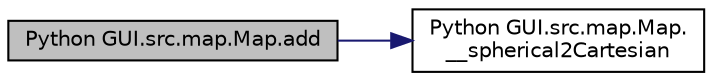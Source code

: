 digraph "Python GUI.src.map.Map.add"
{
  edge [fontname="Helvetica",fontsize="10",labelfontname="Helvetica",labelfontsize="10"];
  node [fontname="Helvetica",fontsize="10",shape=record];
  rankdir="LR";
  Node1 [label="Python GUI.src.map.Map.add",height=0.2,width=0.4,color="black", fillcolor="grey75", style="filled", fontcolor="black"];
  Node1 -> Node2 [color="midnightblue",fontsize="10",style="solid",fontname="Helvetica"];
  Node2 [label="Python GUI.src.map.Map.\l__spherical2Cartesian",height=0.2,width=0.4,color="black", fillcolor="white", style="filled",URL="$class_python_01_g_u_i_1_1src_1_1map_1_1_map.html#ae797012f47369263b511e8113d4673ad"];
}
